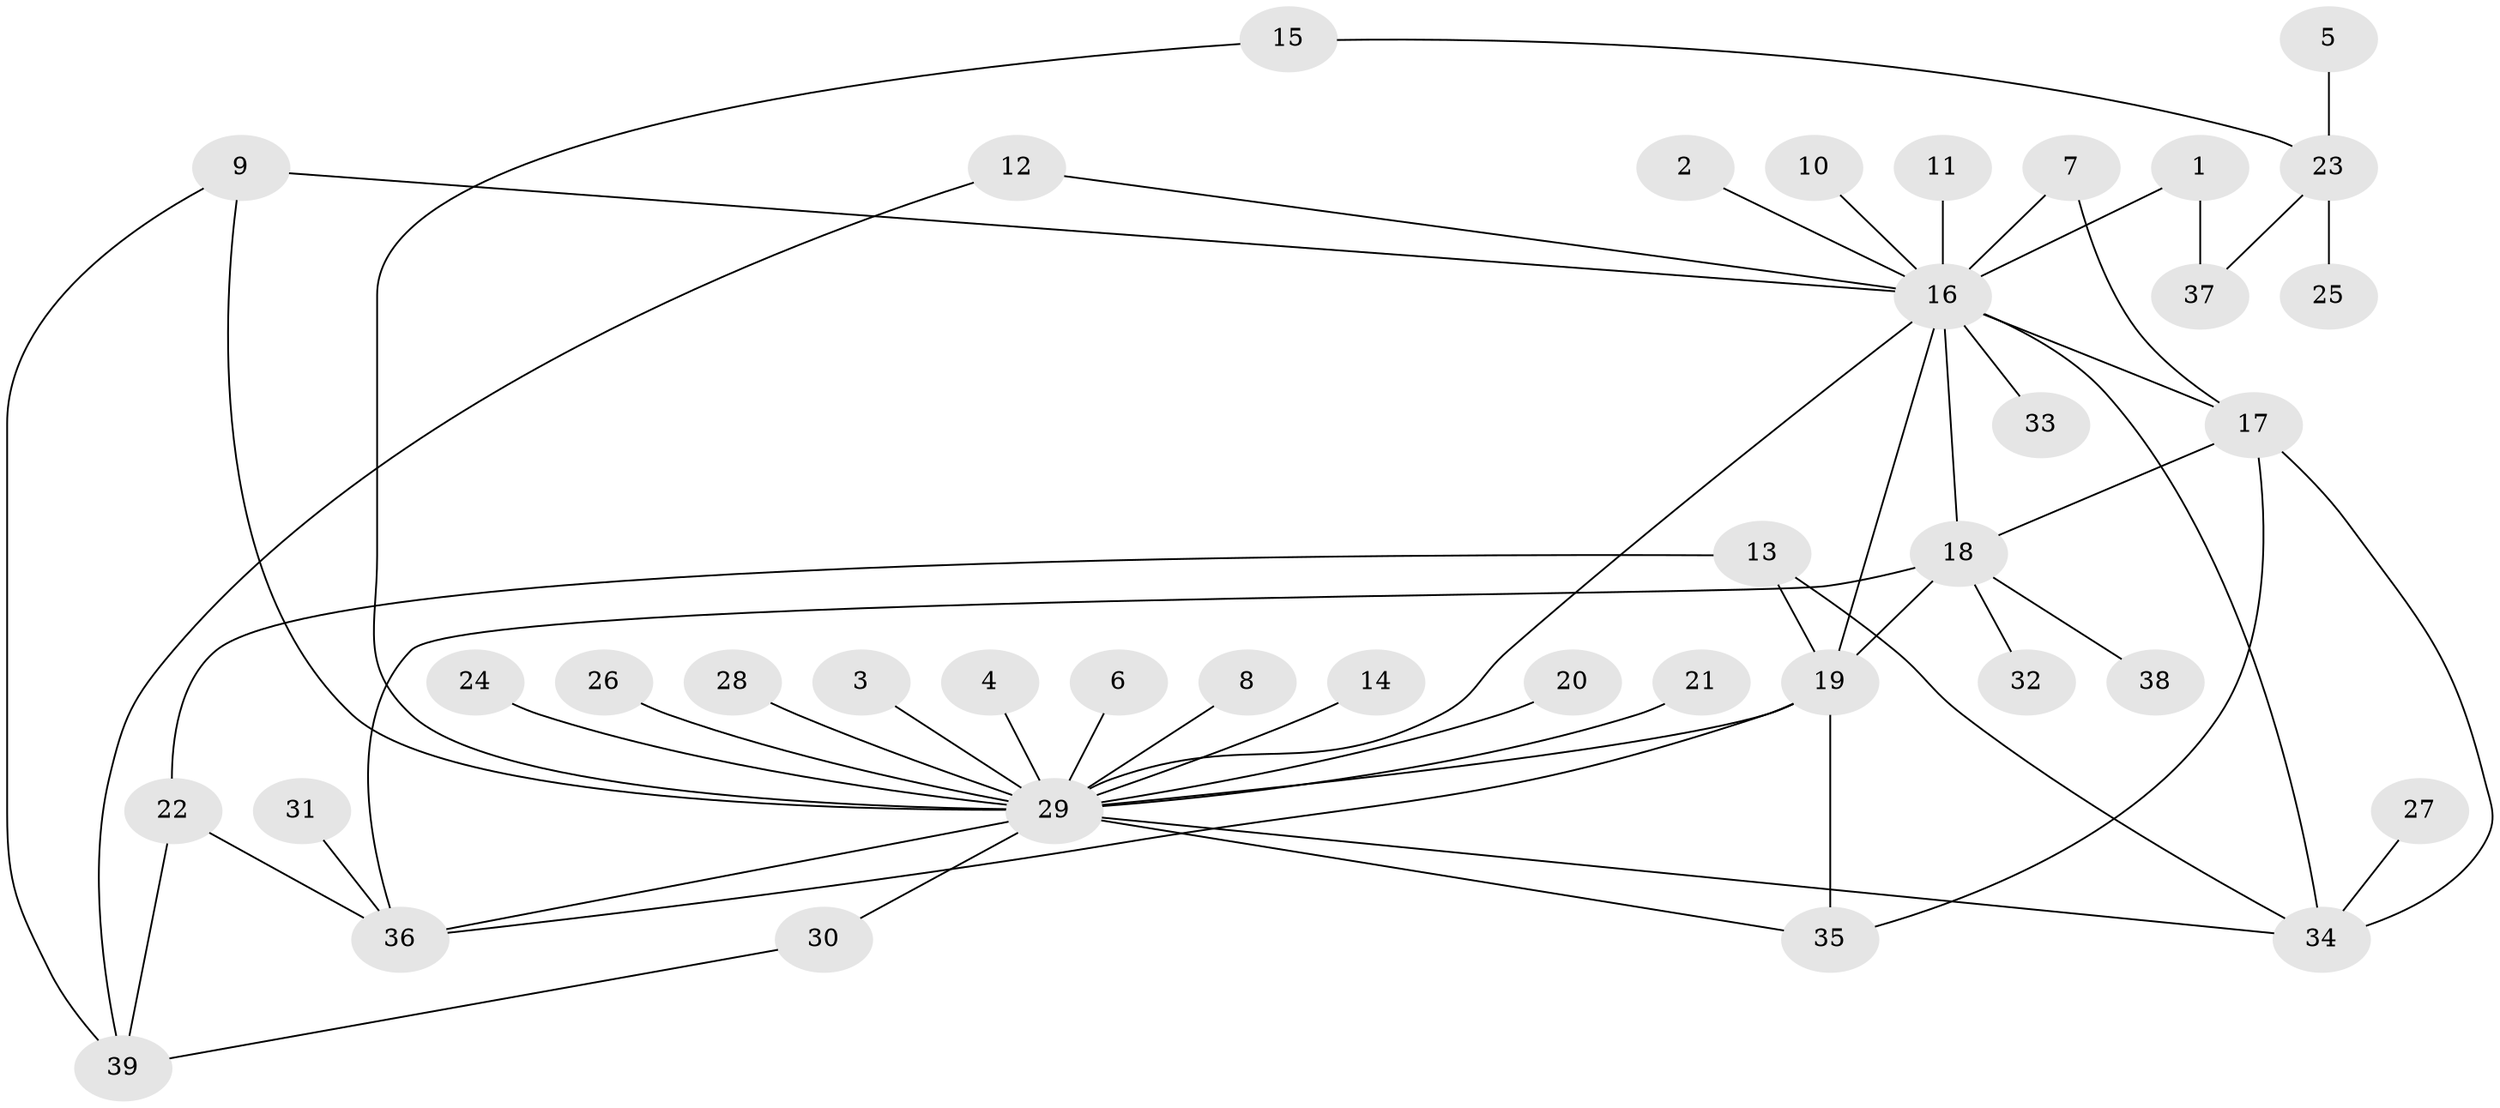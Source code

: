 // original degree distribution, {8: 0.02702702702702703, 19: 0.013513513513513514, 7: 0.02702702702702703, 20: 0.013513513513513514, 4: 0.06756756756756757, 2: 0.1891891891891892, 3: 0.08108108108108109, 1: 0.5405405405405406, 6: 0.02702702702702703, 5: 0.013513513513513514}
// Generated by graph-tools (version 1.1) at 2025/36/03/04/25 23:36:48]
// undirected, 39 vertices, 55 edges
graph export_dot {
  node [color=gray90,style=filled];
  1;
  2;
  3;
  4;
  5;
  6;
  7;
  8;
  9;
  10;
  11;
  12;
  13;
  14;
  15;
  16;
  17;
  18;
  19;
  20;
  21;
  22;
  23;
  24;
  25;
  26;
  27;
  28;
  29;
  30;
  31;
  32;
  33;
  34;
  35;
  36;
  37;
  38;
  39;
  1 -- 16 [weight=1.0];
  1 -- 37 [weight=1.0];
  2 -- 16 [weight=1.0];
  3 -- 29 [weight=1.0];
  4 -- 29 [weight=1.0];
  5 -- 23 [weight=1.0];
  6 -- 29 [weight=1.0];
  7 -- 16 [weight=1.0];
  7 -- 17 [weight=1.0];
  8 -- 29 [weight=1.0];
  9 -- 16 [weight=1.0];
  9 -- 29 [weight=1.0];
  9 -- 39 [weight=1.0];
  10 -- 16 [weight=1.0];
  11 -- 16 [weight=1.0];
  12 -- 16 [weight=1.0];
  12 -- 39 [weight=1.0];
  13 -- 19 [weight=1.0];
  13 -- 22 [weight=1.0];
  13 -- 34 [weight=1.0];
  14 -- 29 [weight=1.0];
  15 -- 23 [weight=1.0];
  15 -- 29 [weight=1.0];
  16 -- 17 [weight=2.0];
  16 -- 18 [weight=1.0];
  16 -- 19 [weight=1.0];
  16 -- 29 [weight=1.0];
  16 -- 33 [weight=1.0];
  16 -- 34 [weight=1.0];
  17 -- 18 [weight=1.0];
  17 -- 34 [weight=1.0];
  17 -- 35 [weight=1.0];
  18 -- 19 [weight=1.0];
  18 -- 32 [weight=1.0];
  18 -- 36 [weight=2.0];
  18 -- 38 [weight=1.0];
  19 -- 29 [weight=1.0];
  19 -- 35 [weight=1.0];
  19 -- 36 [weight=1.0];
  20 -- 29 [weight=1.0];
  21 -- 29 [weight=1.0];
  22 -- 36 [weight=1.0];
  22 -- 39 [weight=1.0];
  23 -- 25 [weight=1.0];
  23 -- 37 [weight=1.0];
  24 -- 29 [weight=1.0];
  26 -- 29 [weight=1.0];
  27 -- 34 [weight=1.0];
  28 -- 29 [weight=1.0];
  29 -- 30 [weight=1.0];
  29 -- 34 [weight=1.0];
  29 -- 35 [weight=1.0];
  29 -- 36 [weight=1.0];
  30 -- 39 [weight=1.0];
  31 -- 36 [weight=1.0];
}
